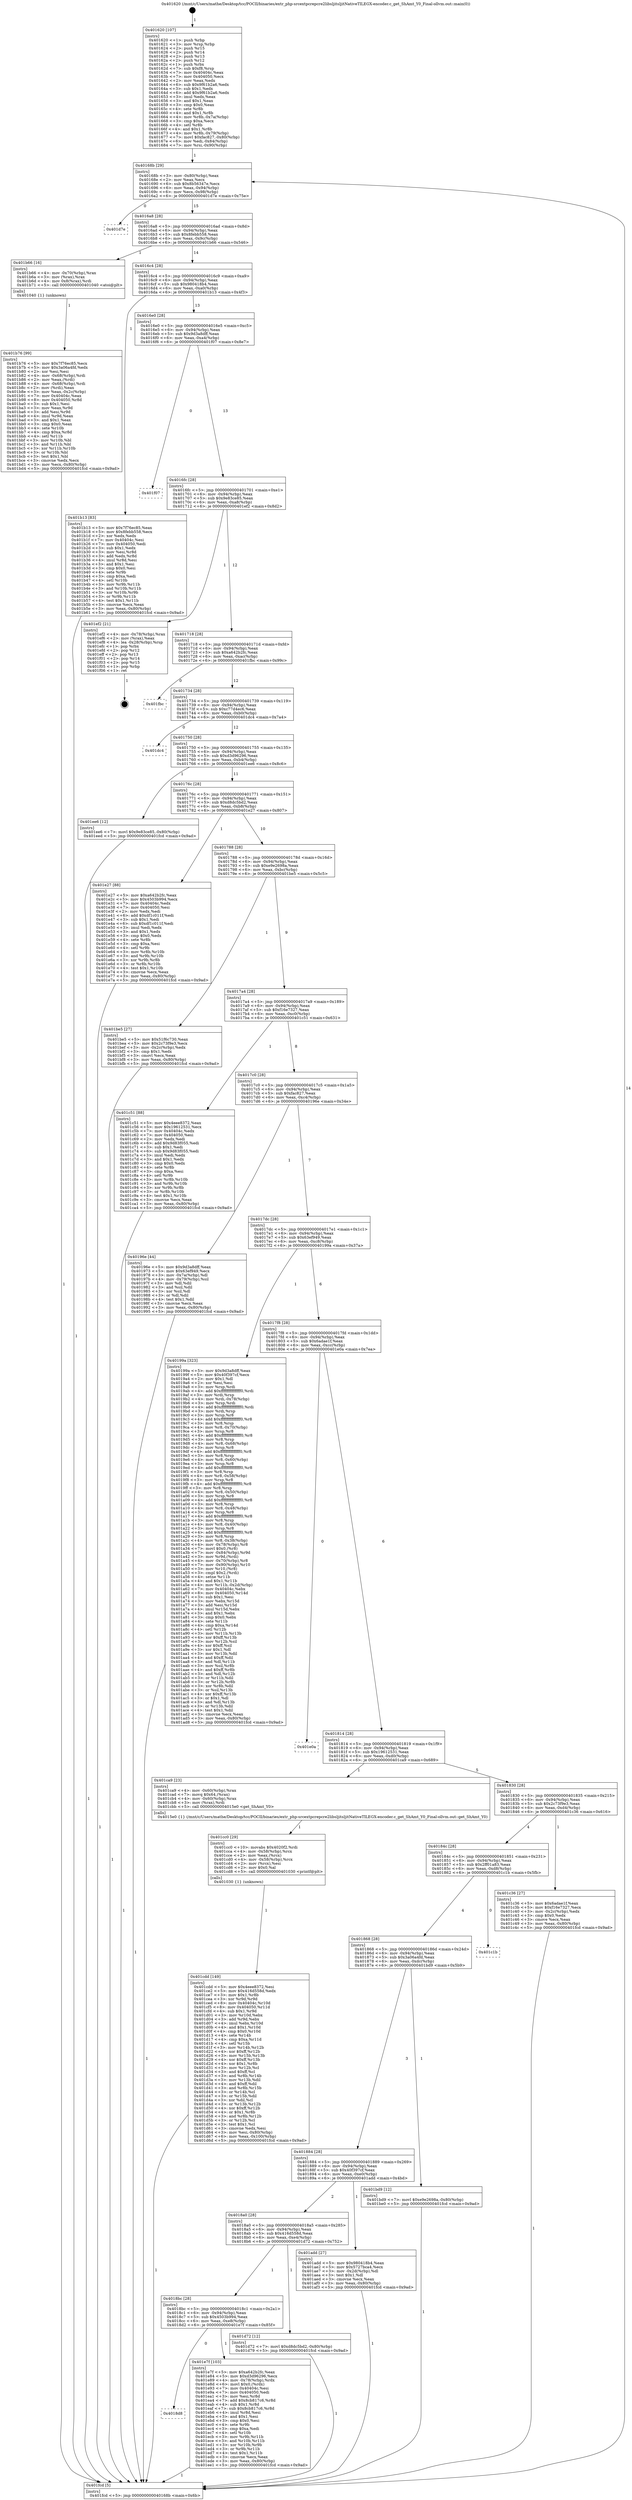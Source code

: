 digraph "0x401620" {
  label = "0x401620 (/mnt/c/Users/mathe/Desktop/tcc/POCII/binaries/extr_php-srcextpcrepcre2libsljitsljitNativeTILEGX-encoder.c_get_ShAmt_Y0_Final-ollvm.out::main(0))"
  labelloc = "t"
  node[shape=record]

  Entry [label="",width=0.3,height=0.3,shape=circle,fillcolor=black,style=filled]
  "0x40168b" [label="{
     0x40168b [29]\l
     | [instrs]\l
     &nbsp;&nbsp;0x40168b \<+3\>: mov -0x80(%rbp),%eax\l
     &nbsp;&nbsp;0x40168e \<+2\>: mov %eax,%ecx\l
     &nbsp;&nbsp;0x401690 \<+6\>: sub $0x8b56347e,%ecx\l
     &nbsp;&nbsp;0x401696 \<+6\>: mov %eax,-0x94(%rbp)\l
     &nbsp;&nbsp;0x40169c \<+6\>: mov %ecx,-0x98(%rbp)\l
     &nbsp;&nbsp;0x4016a2 \<+6\>: je 0000000000401d7e \<main+0x75e\>\l
  }"]
  "0x401d7e" [label="{
     0x401d7e\l
  }", style=dashed]
  "0x4016a8" [label="{
     0x4016a8 [28]\l
     | [instrs]\l
     &nbsp;&nbsp;0x4016a8 \<+5\>: jmp 00000000004016ad \<main+0x8d\>\l
     &nbsp;&nbsp;0x4016ad \<+6\>: mov -0x94(%rbp),%eax\l
     &nbsp;&nbsp;0x4016b3 \<+5\>: sub $0x8febb558,%eax\l
     &nbsp;&nbsp;0x4016b8 \<+6\>: mov %eax,-0x9c(%rbp)\l
     &nbsp;&nbsp;0x4016be \<+6\>: je 0000000000401b66 \<main+0x546\>\l
  }"]
  Exit [label="",width=0.3,height=0.3,shape=circle,fillcolor=black,style=filled,peripheries=2]
  "0x401b66" [label="{
     0x401b66 [16]\l
     | [instrs]\l
     &nbsp;&nbsp;0x401b66 \<+4\>: mov -0x70(%rbp),%rax\l
     &nbsp;&nbsp;0x401b6a \<+3\>: mov (%rax),%rax\l
     &nbsp;&nbsp;0x401b6d \<+4\>: mov 0x8(%rax),%rdi\l
     &nbsp;&nbsp;0x401b71 \<+5\>: call 0000000000401040 \<atoi@plt\>\l
     | [calls]\l
     &nbsp;&nbsp;0x401040 \{1\} (unknown)\l
  }"]
  "0x4016c4" [label="{
     0x4016c4 [28]\l
     | [instrs]\l
     &nbsp;&nbsp;0x4016c4 \<+5\>: jmp 00000000004016c9 \<main+0xa9\>\l
     &nbsp;&nbsp;0x4016c9 \<+6\>: mov -0x94(%rbp),%eax\l
     &nbsp;&nbsp;0x4016cf \<+5\>: sub $0x980418b4,%eax\l
     &nbsp;&nbsp;0x4016d4 \<+6\>: mov %eax,-0xa0(%rbp)\l
     &nbsp;&nbsp;0x4016da \<+6\>: je 0000000000401b13 \<main+0x4f3\>\l
  }"]
  "0x4018d8" [label="{
     0x4018d8\l
  }", style=dashed]
  "0x401b13" [label="{
     0x401b13 [83]\l
     | [instrs]\l
     &nbsp;&nbsp;0x401b13 \<+5\>: mov $0x7f76ec85,%eax\l
     &nbsp;&nbsp;0x401b18 \<+5\>: mov $0x8febb558,%ecx\l
     &nbsp;&nbsp;0x401b1d \<+2\>: xor %edx,%edx\l
     &nbsp;&nbsp;0x401b1f \<+7\>: mov 0x40404c,%esi\l
     &nbsp;&nbsp;0x401b26 \<+7\>: mov 0x404050,%edi\l
     &nbsp;&nbsp;0x401b2d \<+3\>: sub $0x1,%edx\l
     &nbsp;&nbsp;0x401b30 \<+3\>: mov %esi,%r8d\l
     &nbsp;&nbsp;0x401b33 \<+3\>: add %edx,%r8d\l
     &nbsp;&nbsp;0x401b36 \<+4\>: imul %r8d,%esi\l
     &nbsp;&nbsp;0x401b3a \<+3\>: and $0x1,%esi\l
     &nbsp;&nbsp;0x401b3d \<+3\>: cmp $0x0,%esi\l
     &nbsp;&nbsp;0x401b40 \<+4\>: sete %r9b\l
     &nbsp;&nbsp;0x401b44 \<+3\>: cmp $0xa,%edi\l
     &nbsp;&nbsp;0x401b47 \<+4\>: setl %r10b\l
     &nbsp;&nbsp;0x401b4b \<+3\>: mov %r9b,%r11b\l
     &nbsp;&nbsp;0x401b4e \<+3\>: and %r10b,%r11b\l
     &nbsp;&nbsp;0x401b51 \<+3\>: xor %r10b,%r9b\l
     &nbsp;&nbsp;0x401b54 \<+3\>: or %r9b,%r11b\l
     &nbsp;&nbsp;0x401b57 \<+4\>: test $0x1,%r11b\l
     &nbsp;&nbsp;0x401b5b \<+3\>: cmovne %ecx,%eax\l
     &nbsp;&nbsp;0x401b5e \<+3\>: mov %eax,-0x80(%rbp)\l
     &nbsp;&nbsp;0x401b61 \<+5\>: jmp 0000000000401fcd \<main+0x9ad\>\l
  }"]
  "0x4016e0" [label="{
     0x4016e0 [28]\l
     | [instrs]\l
     &nbsp;&nbsp;0x4016e0 \<+5\>: jmp 00000000004016e5 \<main+0xc5\>\l
     &nbsp;&nbsp;0x4016e5 \<+6\>: mov -0x94(%rbp),%eax\l
     &nbsp;&nbsp;0x4016eb \<+5\>: sub $0x9d3a8dff,%eax\l
     &nbsp;&nbsp;0x4016f0 \<+6\>: mov %eax,-0xa4(%rbp)\l
     &nbsp;&nbsp;0x4016f6 \<+6\>: je 0000000000401f07 \<main+0x8e7\>\l
  }"]
  "0x401e7f" [label="{
     0x401e7f [103]\l
     | [instrs]\l
     &nbsp;&nbsp;0x401e7f \<+5\>: mov $0xa642b2fc,%eax\l
     &nbsp;&nbsp;0x401e84 \<+5\>: mov $0xd3d96296,%ecx\l
     &nbsp;&nbsp;0x401e89 \<+4\>: mov -0x78(%rbp),%rdx\l
     &nbsp;&nbsp;0x401e8d \<+6\>: movl $0x0,(%rdx)\l
     &nbsp;&nbsp;0x401e93 \<+7\>: mov 0x40404c,%esi\l
     &nbsp;&nbsp;0x401e9a \<+7\>: mov 0x404050,%edi\l
     &nbsp;&nbsp;0x401ea1 \<+3\>: mov %esi,%r8d\l
     &nbsp;&nbsp;0x401ea4 \<+7\>: add $0x8cb817c6,%r8d\l
     &nbsp;&nbsp;0x401eab \<+4\>: sub $0x1,%r8d\l
     &nbsp;&nbsp;0x401eaf \<+7\>: sub $0x8cb817c6,%r8d\l
     &nbsp;&nbsp;0x401eb6 \<+4\>: imul %r8d,%esi\l
     &nbsp;&nbsp;0x401eba \<+3\>: and $0x1,%esi\l
     &nbsp;&nbsp;0x401ebd \<+3\>: cmp $0x0,%esi\l
     &nbsp;&nbsp;0x401ec0 \<+4\>: sete %r9b\l
     &nbsp;&nbsp;0x401ec4 \<+3\>: cmp $0xa,%edi\l
     &nbsp;&nbsp;0x401ec7 \<+4\>: setl %r10b\l
     &nbsp;&nbsp;0x401ecb \<+3\>: mov %r9b,%r11b\l
     &nbsp;&nbsp;0x401ece \<+3\>: and %r10b,%r11b\l
     &nbsp;&nbsp;0x401ed1 \<+3\>: xor %r10b,%r9b\l
     &nbsp;&nbsp;0x401ed4 \<+3\>: or %r9b,%r11b\l
     &nbsp;&nbsp;0x401ed7 \<+4\>: test $0x1,%r11b\l
     &nbsp;&nbsp;0x401edb \<+3\>: cmovne %ecx,%eax\l
     &nbsp;&nbsp;0x401ede \<+3\>: mov %eax,-0x80(%rbp)\l
     &nbsp;&nbsp;0x401ee1 \<+5\>: jmp 0000000000401fcd \<main+0x9ad\>\l
  }"]
  "0x401f07" [label="{
     0x401f07\l
  }", style=dashed]
  "0x4016fc" [label="{
     0x4016fc [28]\l
     | [instrs]\l
     &nbsp;&nbsp;0x4016fc \<+5\>: jmp 0000000000401701 \<main+0xe1\>\l
     &nbsp;&nbsp;0x401701 \<+6\>: mov -0x94(%rbp),%eax\l
     &nbsp;&nbsp;0x401707 \<+5\>: sub $0x9e83ce85,%eax\l
     &nbsp;&nbsp;0x40170c \<+6\>: mov %eax,-0xa8(%rbp)\l
     &nbsp;&nbsp;0x401712 \<+6\>: je 0000000000401ef2 \<main+0x8d2\>\l
  }"]
  "0x4018bc" [label="{
     0x4018bc [28]\l
     | [instrs]\l
     &nbsp;&nbsp;0x4018bc \<+5\>: jmp 00000000004018c1 \<main+0x2a1\>\l
     &nbsp;&nbsp;0x4018c1 \<+6\>: mov -0x94(%rbp),%eax\l
     &nbsp;&nbsp;0x4018c7 \<+5\>: sub $0x4503b994,%eax\l
     &nbsp;&nbsp;0x4018cc \<+6\>: mov %eax,-0xe8(%rbp)\l
     &nbsp;&nbsp;0x4018d2 \<+6\>: je 0000000000401e7f \<main+0x85f\>\l
  }"]
  "0x401ef2" [label="{
     0x401ef2 [21]\l
     | [instrs]\l
     &nbsp;&nbsp;0x401ef2 \<+4\>: mov -0x78(%rbp),%rax\l
     &nbsp;&nbsp;0x401ef6 \<+2\>: mov (%rax),%eax\l
     &nbsp;&nbsp;0x401ef8 \<+4\>: lea -0x28(%rbp),%rsp\l
     &nbsp;&nbsp;0x401efc \<+1\>: pop %rbx\l
     &nbsp;&nbsp;0x401efd \<+2\>: pop %r12\l
     &nbsp;&nbsp;0x401eff \<+2\>: pop %r13\l
     &nbsp;&nbsp;0x401f01 \<+2\>: pop %r14\l
     &nbsp;&nbsp;0x401f03 \<+2\>: pop %r15\l
     &nbsp;&nbsp;0x401f05 \<+1\>: pop %rbp\l
     &nbsp;&nbsp;0x401f06 \<+1\>: ret\l
  }"]
  "0x401718" [label="{
     0x401718 [28]\l
     | [instrs]\l
     &nbsp;&nbsp;0x401718 \<+5\>: jmp 000000000040171d \<main+0xfd\>\l
     &nbsp;&nbsp;0x40171d \<+6\>: mov -0x94(%rbp),%eax\l
     &nbsp;&nbsp;0x401723 \<+5\>: sub $0xa642b2fc,%eax\l
     &nbsp;&nbsp;0x401728 \<+6\>: mov %eax,-0xac(%rbp)\l
     &nbsp;&nbsp;0x40172e \<+6\>: je 0000000000401fbc \<main+0x99c\>\l
  }"]
  "0x401d72" [label="{
     0x401d72 [12]\l
     | [instrs]\l
     &nbsp;&nbsp;0x401d72 \<+7\>: movl $0xd8dc5bd2,-0x80(%rbp)\l
     &nbsp;&nbsp;0x401d79 \<+5\>: jmp 0000000000401fcd \<main+0x9ad\>\l
  }"]
  "0x401fbc" [label="{
     0x401fbc\l
  }", style=dashed]
  "0x401734" [label="{
     0x401734 [28]\l
     | [instrs]\l
     &nbsp;&nbsp;0x401734 \<+5\>: jmp 0000000000401739 \<main+0x119\>\l
     &nbsp;&nbsp;0x401739 \<+6\>: mov -0x94(%rbp),%eax\l
     &nbsp;&nbsp;0x40173f \<+5\>: sub $0xc77d4ec6,%eax\l
     &nbsp;&nbsp;0x401744 \<+6\>: mov %eax,-0xb0(%rbp)\l
     &nbsp;&nbsp;0x40174a \<+6\>: je 0000000000401dc4 \<main+0x7a4\>\l
  }"]
  "0x401cdd" [label="{
     0x401cdd [149]\l
     | [instrs]\l
     &nbsp;&nbsp;0x401cdd \<+5\>: mov $0x4eee8372,%esi\l
     &nbsp;&nbsp;0x401ce2 \<+5\>: mov $0x416d558d,%edx\l
     &nbsp;&nbsp;0x401ce7 \<+3\>: mov $0x1,%r8b\l
     &nbsp;&nbsp;0x401cea \<+3\>: xor %r9d,%r9d\l
     &nbsp;&nbsp;0x401ced \<+8\>: mov 0x40404c,%r10d\l
     &nbsp;&nbsp;0x401cf5 \<+8\>: mov 0x404050,%r11d\l
     &nbsp;&nbsp;0x401cfd \<+4\>: sub $0x1,%r9d\l
     &nbsp;&nbsp;0x401d01 \<+3\>: mov %r10d,%ebx\l
     &nbsp;&nbsp;0x401d04 \<+3\>: add %r9d,%ebx\l
     &nbsp;&nbsp;0x401d07 \<+4\>: imul %ebx,%r10d\l
     &nbsp;&nbsp;0x401d0b \<+4\>: and $0x1,%r10d\l
     &nbsp;&nbsp;0x401d0f \<+4\>: cmp $0x0,%r10d\l
     &nbsp;&nbsp;0x401d13 \<+4\>: sete %r14b\l
     &nbsp;&nbsp;0x401d17 \<+4\>: cmp $0xa,%r11d\l
     &nbsp;&nbsp;0x401d1b \<+4\>: setl %r15b\l
     &nbsp;&nbsp;0x401d1f \<+3\>: mov %r14b,%r12b\l
     &nbsp;&nbsp;0x401d22 \<+4\>: xor $0xff,%r12b\l
     &nbsp;&nbsp;0x401d26 \<+3\>: mov %r15b,%r13b\l
     &nbsp;&nbsp;0x401d29 \<+4\>: xor $0xff,%r13b\l
     &nbsp;&nbsp;0x401d2d \<+4\>: xor $0x1,%r8b\l
     &nbsp;&nbsp;0x401d31 \<+3\>: mov %r12b,%cl\l
     &nbsp;&nbsp;0x401d34 \<+3\>: and $0xff,%cl\l
     &nbsp;&nbsp;0x401d37 \<+3\>: and %r8b,%r14b\l
     &nbsp;&nbsp;0x401d3a \<+3\>: mov %r13b,%dil\l
     &nbsp;&nbsp;0x401d3d \<+4\>: and $0xff,%dil\l
     &nbsp;&nbsp;0x401d41 \<+3\>: and %r8b,%r15b\l
     &nbsp;&nbsp;0x401d44 \<+3\>: or %r14b,%cl\l
     &nbsp;&nbsp;0x401d47 \<+3\>: or %r15b,%dil\l
     &nbsp;&nbsp;0x401d4a \<+3\>: xor %dil,%cl\l
     &nbsp;&nbsp;0x401d4d \<+3\>: or %r13b,%r12b\l
     &nbsp;&nbsp;0x401d50 \<+4\>: xor $0xff,%r12b\l
     &nbsp;&nbsp;0x401d54 \<+4\>: or $0x1,%r8b\l
     &nbsp;&nbsp;0x401d58 \<+3\>: and %r8b,%r12b\l
     &nbsp;&nbsp;0x401d5b \<+3\>: or %r12b,%cl\l
     &nbsp;&nbsp;0x401d5e \<+3\>: test $0x1,%cl\l
     &nbsp;&nbsp;0x401d61 \<+3\>: cmovne %edx,%esi\l
     &nbsp;&nbsp;0x401d64 \<+3\>: mov %esi,-0x80(%rbp)\l
     &nbsp;&nbsp;0x401d67 \<+6\>: mov %eax,-0x100(%rbp)\l
     &nbsp;&nbsp;0x401d6d \<+5\>: jmp 0000000000401fcd \<main+0x9ad\>\l
  }"]
  "0x401dc4" [label="{
     0x401dc4\l
  }", style=dashed]
  "0x401750" [label="{
     0x401750 [28]\l
     | [instrs]\l
     &nbsp;&nbsp;0x401750 \<+5\>: jmp 0000000000401755 \<main+0x135\>\l
     &nbsp;&nbsp;0x401755 \<+6\>: mov -0x94(%rbp),%eax\l
     &nbsp;&nbsp;0x40175b \<+5\>: sub $0xd3d96296,%eax\l
     &nbsp;&nbsp;0x401760 \<+6\>: mov %eax,-0xb4(%rbp)\l
     &nbsp;&nbsp;0x401766 \<+6\>: je 0000000000401ee6 \<main+0x8c6\>\l
  }"]
  "0x401cc0" [label="{
     0x401cc0 [29]\l
     | [instrs]\l
     &nbsp;&nbsp;0x401cc0 \<+10\>: movabs $0x4020f2,%rdi\l
     &nbsp;&nbsp;0x401cca \<+4\>: mov -0x58(%rbp),%rcx\l
     &nbsp;&nbsp;0x401cce \<+2\>: mov %eax,(%rcx)\l
     &nbsp;&nbsp;0x401cd0 \<+4\>: mov -0x58(%rbp),%rcx\l
     &nbsp;&nbsp;0x401cd4 \<+2\>: mov (%rcx),%esi\l
     &nbsp;&nbsp;0x401cd6 \<+2\>: mov $0x0,%al\l
     &nbsp;&nbsp;0x401cd8 \<+5\>: call 0000000000401030 \<printf@plt\>\l
     | [calls]\l
     &nbsp;&nbsp;0x401030 \{1\} (unknown)\l
  }"]
  "0x401ee6" [label="{
     0x401ee6 [12]\l
     | [instrs]\l
     &nbsp;&nbsp;0x401ee6 \<+7\>: movl $0x9e83ce85,-0x80(%rbp)\l
     &nbsp;&nbsp;0x401eed \<+5\>: jmp 0000000000401fcd \<main+0x9ad\>\l
  }"]
  "0x40176c" [label="{
     0x40176c [28]\l
     | [instrs]\l
     &nbsp;&nbsp;0x40176c \<+5\>: jmp 0000000000401771 \<main+0x151\>\l
     &nbsp;&nbsp;0x401771 \<+6\>: mov -0x94(%rbp),%eax\l
     &nbsp;&nbsp;0x401777 \<+5\>: sub $0xd8dc5bd2,%eax\l
     &nbsp;&nbsp;0x40177c \<+6\>: mov %eax,-0xb8(%rbp)\l
     &nbsp;&nbsp;0x401782 \<+6\>: je 0000000000401e27 \<main+0x807\>\l
  }"]
  "0x401b76" [label="{
     0x401b76 [99]\l
     | [instrs]\l
     &nbsp;&nbsp;0x401b76 \<+5\>: mov $0x7f76ec85,%ecx\l
     &nbsp;&nbsp;0x401b7b \<+5\>: mov $0x3a06a4fd,%edx\l
     &nbsp;&nbsp;0x401b80 \<+2\>: xor %esi,%esi\l
     &nbsp;&nbsp;0x401b82 \<+4\>: mov -0x68(%rbp),%rdi\l
     &nbsp;&nbsp;0x401b86 \<+2\>: mov %eax,(%rdi)\l
     &nbsp;&nbsp;0x401b88 \<+4\>: mov -0x68(%rbp),%rdi\l
     &nbsp;&nbsp;0x401b8c \<+2\>: mov (%rdi),%eax\l
     &nbsp;&nbsp;0x401b8e \<+3\>: mov %eax,-0x2c(%rbp)\l
     &nbsp;&nbsp;0x401b91 \<+7\>: mov 0x40404c,%eax\l
     &nbsp;&nbsp;0x401b98 \<+8\>: mov 0x404050,%r8d\l
     &nbsp;&nbsp;0x401ba0 \<+3\>: sub $0x1,%esi\l
     &nbsp;&nbsp;0x401ba3 \<+3\>: mov %eax,%r9d\l
     &nbsp;&nbsp;0x401ba6 \<+3\>: add %esi,%r9d\l
     &nbsp;&nbsp;0x401ba9 \<+4\>: imul %r9d,%eax\l
     &nbsp;&nbsp;0x401bad \<+3\>: and $0x1,%eax\l
     &nbsp;&nbsp;0x401bb0 \<+3\>: cmp $0x0,%eax\l
     &nbsp;&nbsp;0x401bb3 \<+4\>: sete %r10b\l
     &nbsp;&nbsp;0x401bb7 \<+4\>: cmp $0xa,%r8d\l
     &nbsp;&nbsp;0x401bbb \<+4\>: setl %r11b\l
     &nbsp;&nbsp;0x401bbf \<+3\>: mov %r10b,%bl\l
     &nbsp;&nbsp;0x401bc2 \<+3\>: and %r11b,%bl\l
     &nbsp;&nbsp;0x401bc5 \<+3\>: xor %r11b,%r10b\l
     &nbsp;&nbsp;0x401bc8 \<+3\>: or %r10b,%bl\l
     &nbsp;&nbsp;0x401bcb \<+3\>: test $0x1,%bl\l
     &nbsp;&nbsp;0x401bce \<+3\>: cmovne %edx,%ecx\l
     &nbsp;&nbsp;0x401bd1 \<+3\>: mov %ecx,-0x80(%rbp)\l
     &nbsp;&nbsp;0x401bd4 \<+5\>: jmp 0000000000401fcd \<main+0x9ad\>\l
  }"]
  "0x401e27" [label="{
     0x401e27 [88]\l
     | [instrs]\l
     &nbsp;&nbsp;0x401e27 \<+5\>: mov $0xa642b2fc,%eax\l
     &nbsp;&nbsp;0x401e2c \<+5\>: mov $0x4503b994,%ecx\l
     &nbsp;&nbsp;0x401e31 \<+7\>: mov 0x40404c,%edx\l
     &nbsp;&nbsp;0x401e38 \<+7\>: mov 0x404050,%esi\l
     &nbsp;&nbsp;0x401e3f \<+2\>: mov %edx,%edi\l
     &nbsp;&nbsp;0x401e41 \<+6\>: add $0xdf1c011f,%edi\l
     &nbsp;&nbsp;0x401e47 \<+3\>: sub $0x1,%edi\l
     &nbsp;&nbsp;0x401e4a \<+6\>: sub $0xdf1c011f,%edi\l
     &nbsp;&nbsp;0x401e50 \<+3\>: imul %edi,%edx\l
     &nbsp;&nbsp;0x401e53 \<+3\>: and $0x1,%edx\l
     &nbsp;&nbsp;0x401e56 \<+3\>: cmp $0x0,%edx\l
     &nbsp;&nbsp;0x401e59 \<+4\>: sete %r8b\l
     &nbsp;&nbsp;0x401e5d \<+3\>: cmp $0xa,%esi\l
     &nbsp;&nbsp;0x401e60 \<+4\>: setl %r9b\l
     &nbsp;&nbsp;0x401e64 \<+3\>: mov %r8b,%r10b\l
     &nbsp;&nbsp;0x401e67 \<+3\>: and %r9b,%r10b\l
     &nbsp;&nbsp;0x401e6a \<+3\>: xor %r9b,%r8b\l
     &nbsp;&nbsp;0x401e6d \<+3\>: or %r8b,%r10b\l
     &nbsp;&nbsp;0x401e70 \<+4\>: test $0x1,%r10b\l
     &nbsp;&nbsp;0x401e74 \<+3\>: cmovne %ecx,%eax\l
     &nbsp;&nbsp;0x401e77 \<+3\>: mov %eax,-0x80(%rbp)\l
     &nbsp;&nbsp;0x401e7a \<+5\>: jmp 0000000000401fcd \<main+0x9ad\>\l
  }"]
  "0x401788" [label="{
     0x401788 [28]\l
     | [instrs]\l
     &nbsp;&nbsp;0x401788 \<+5\>: jmp 000000000040178d \<main+0x16d\>\l
     &nbsp;&nbsp;0x40178d \<+6\>: mov -0x94(%rbp),%eax\l
     &nbsp;&nbsp;0x401793 \<+5\>: sub $0xe9e2698a,%eax\l
     &nbsp;&nbsp;0x401798 \<+6\>: mov %eax,-0xbc(%rbp)\l
     &nbsp;&nbsp;0x40179e \<+6\>: je 0000000000401be5 \<main+0x5c5\>\l
  }"]
  "0x4018a0" [label="{
     0x4018a0 [28]\l
     | [instrs]\l
     &nbsp;&nbsp;0x4018a0 \<+5\>: jmp 00000000004018a5 \<main+0x285\>\l
     &nbsp;&nbsp;0x4018a5 \<+6\>: mov -0x94(%rbp),%eax\l
     &nbsp;&nbsp;0x4018ab \<+5\>: sub $0x416d558d,%eax\l
     &nbsp;&nbsp;0x4018b0 \<+6\>: mov %eax,-0xe4(%rbp)\l
     &nbsp;&nbsp;0x4018b6 \<+6\>: je 0000000000401d72 \<main+0x752\>\l
  }"]
  "0x401be5" [label="{
     0x401be5 [27]\l
     | [instrs]\l
     &nbsp;&nbsp;0x401be5 \<+5\>: mov $0x51f6c730,%eax\l
     &nbsp;&nbsp;0x401bea \<+5\>: mov $0x2c73f9e3,%ecx\l
     &nbsp;&nbsp;0x401bef \<+3\>: mov -0x2c(%rbp),%edx\l
     &nbsp;&nbsp;0x401bf2 \<+3\>: cmp $0x1,%edx\l
     &nbsp;&nbsp;0x401bf5 \<+3\>: cmovl %ecx,%eax\l
     &nbsp;&nbsp;0x401bf8 \<+3\>: mov %eax,-0x80(%rbp)\l
     &nbsp;&nbsp;0x401bfb \<+5\>: jmp 0000000000401fcd \<main+0x9ad\>\l
  }"]
  "0x4017a4" [label="{
     0x4017a4 [28]\l
     | [instrs]\l
     &nbsp;&nbsp;0x4017a4 \<+5\>: jmp 00000000004017a9 \<main+0x189\>\l
     &nbsp;&nbsp;0x4017a9 \<+6\>: mov -0x94(%rbp),%eax\l
     &nbsp;&nbsp;0x4017af \<+5\>: sub $0xf16e7327,%eax\l
     &nbsp;&nbsp;0x4017b4 \<+6\>: mov %eax,-0xc0(%rbp)\l
     &nbsp;&nbsp;0x4017ba \<+6\>: je 0000000000401c51 \<main+0x631\>\l
  }"]
  "0x401add" [label="{
     0x401add [27]\l
     | [instrs]\l
     &nbsp;&nbsp;0x401add \<+5\>: mov $0x980418b4,%eax\l
     &nbsp;&nbsp;0x401ae2 \<+5\>: mov $0x5727bca4,%ecx\l
     &nbsp;&nbsp;0x401ae7 \<+3\>: mov -0x2d(%rbp),%dl\l
     &nbsp;&nbsp;0x401aea \<+3\>: test $0x1,%dl\l
     &nbsp;&nbsp;0x401aed \<+3\>: cmovne %ecx,%eax\l
     &nbsp;&nbsp;0x401af0 \<+3\>: mov %eax,-0x80(%rbp)\l
     &nbsp;&nbsp;0x401af3 \<+5\>: jmp 0000000000401fcd \<main+0x9ad\>\l
  }"]
  "0x401c51" [label="{
     0x401c51 [88]\l
     | [instrs]\l
     &nbsp;&nbsp;0x401c51 \<+5\>: mov $0x4eee8372,%eax\l
     &nbsp;&nbsp;0x401c56 \<+5\>: mov $0x19612531,%ecx\l
     &nbsp;&nbsp;0x401c5b \<+7\>: mov 0x40404c,%edx\l
     &nbsp;&nbsp;0x401c62 \<+7\>: mov 0x404050,%esi\l
     &nbsp;&nbsp;0x401c69 \<+2\>: mov %edx,%edi\l
     &nbsp;&nbsp;0x401c6b \<+6\>: add $0x9d83f055,%edi\l
     &nbsp;&nbsp;0x401c71 \<+3\>: sub $0x1,%edi\l
     &nbsp;&nbsp;0x401c74 \<+6\>: sub $0x9d83f055,%edi\l
     &nbsp;&nbsp;0x401c7a \<+3\>: imul %edi,%edx\l
     &nbsp;&nbsp;0x401c7d \<+3\>: and $0x1,%edx\l
     &nbsp;&nbsp;0x401c80 \<+3\>: cmp $0x0,%edx\l
     &nbsp;&nbsp;0x401c83 \<+4\>: sete %r8b\l
     &nbsp;&nbsp;0x401c87 \<+3\>: cmp $0xa,%esi\l
     &nbsp;&nbsp;0x401c8a \<+4\>: setl %r9b\l
     &nbsp;&nbsp;0x401c8e \<+3\>: mov %r8b,%r10b\l
     &nbsp;&nbsp;0x401c91 \<+3\>: and %r9b,%r10b\l
     &nbsp;&nbsp;0x401c94 \<+3\>: xor %r9b,%r8b\l
     &nbsp;&nbsp;0x401c97 \<+3\>: or %r8b,%r10b\l
     &nbsp;&nbsp;0x401c9a \<+4\>: test $0x1,%r10b\l
     &nbsp;&nbsp;0x401c9e \<+3\>: cmovne %ecx,%eax\l
     &nbsp;&nbsp;0x401ca1 \<+3\>: mov %eax,-0x80(%rbp)\l
     &nbsp;&nbsp;0x401ca4 \<+5\>: jmp 0000000000401fcd \<main+0x9ad\>\l
  }"]
  "0x4017c0" [label="{
     0x4017c0 [28]\l
     | [instrs]\l
     &nbsp;&nbsp;0x4017c0 \<+5\>: jmp 00000000004017c5 \<main+0x1a5\>\l
     &nbsp;&nbsp;0x4017c5 \<+6\>: mov -0x94(%rbp),%eax\l
     &nbsp;&nbsp;0x4017cb \<+5\>: sub $0xfac827,%eax\l
     &nbsp;&nbsp;0x4017d0 \<+6\>: mov %eax,-0xc4(%rbp)\l
     &nbsp;&nbsp;0x4017d6 \<+6\>: je 000000000040196e \<main+0x34e\>\l
  }"]
  "0x401884" [label="{
     0x401884 [28]\l
     | [instrs]\l
     &nbsp;&nbsp;0x401884 \<+5\>: jmp 0000000000401889 \<main+0x269\>\l
     &nbsp;&nbsp;0x401889 \<+6\>: mov -0x94(%rbp),%eax\l
     &nbsp;&nbsp;0x40188f \<+5\>: sub $0x40f397cf,%eax\l
     &nbsp;&nbsp;0x401894 \<+6\>: mov %eax,-0xe0(%rbp)\l
     &nbsp;&nbsp;0x40189a \<+6\>: je 0000000000401add \<main+0x4bd\>\l
  }"]
  "0x40196e" [label="{
     0x40196e [44]\l
     | [instrs]\l
     &nbsp;&nbsp;0x40196e \<+5\>: mov $0x9d3a8dff,%eax\l
     &nbsp;&nbsp;0x401973 \<+5\>: mov $0x63ef949,%ecx\l
     &nbsp;&nbsp;0x401978 \<+3\>: mov -0x7a(%rbp),%dl\l
     &nbsp;&nbsp;0x40197b \<+4\>: mov -0x79(%rbp),%sil\l
     &nbsp;&nbsp;0x40197f \<+3\>: mov %dl,%dil\l
     &nbsp;&nbsp;0x401982 \<+3\>: and %sil,%dil\l
     &nbsp;&nbsp;0x401985 \<+3\>: xor %sil,%dl\l
     &nbsp;&nbsp;0x401988 \<+3\>: or %dl,%dil\l
     &nbsp;&nbsp;0x40198b \<+4\>: test $0x1,%dil\l
     &nbsp;&nbsp;0x40198f \<+3\>: cmovne %ecx,%eax\l
     &nbsp;&nbsp;0x401992 \<+3\>: mov %eax,-0x80(%rbp)\l
     &nbsp;&nbsp;0x401995 \<+5\>: jmp 0000000000401fcd \<main+0x9ad\>\l
  }"]
  "0x4017dc" [label="{
     0x4017dc [28]\l
     | [instrs]\l
     &nbsp;&nbsp;0x4017dc \<+5\>: jmp 00000000004017e1 \<main+0x1c1\>\l
     &nbsp;&nbsp;0x4017e1 \<+6\>: mov -0x94(%rbp),%eax\l
     &nbsp;&nbsp;0x4017e7 \<+5\>: sub $0x63ef949,%eax\l
     &nbsp;&nbsp;0x4017ec \<+6\>: mov %eax,-0xc8(%rbp)\l
     &nbsp;&nbsp;0x4017f2 \<+6\>: je 000000000040199a \<main+0x37a\>\l
  }"]
  "0x401fcd" [label="{
     0x401fcd [5]\l
     | [instrs]\l
     &nbsp;&nbsp;0x401fcd \<+5\>: jmp 000000000040168b \<main+0x6b\>\l
  }"]
  "0x401620" [label="{
     0x401620 [107]\l
     | [instrs]\l
     &nbsp;&nbsp;0x401620 \<+1\>: push %rbp\l
     &nbsp;&nbsp;0x401621 \<+3\>: mov %rsp,%rbp\l
     &nbsp;&nbsp;0x401624 \<+2\>: push %r15\l
     &nbsp;&nbsp;0x401626 \<+2\>: push %r14\l
     &nbsp;&nbsp;0x401628 \<+2\>: push %r13\l
     &nbsp;&nbsp;0x40162a \<+2\>: push %r12\l
     &nbsp;&nbsp;0x40162c \<+1\>: push %rbx\l
     &nbsp;&nbsp;0x40162d \<+7\>: sub $0xf8,%rsp\l
     &nbsp;&nbsp;0x401634 \<+7\>: mov 0x40404c,%eax\l
     &nbsp;&nbsp;0x40163b \<+7\>: mov 0x404050,%ecx\l
     &nbsp;&nbsp;0x401642 \<+2\>: mov %eax,%edx\l
     &nbsp;&nbsp;0x401644 \<+6\>: sub $0x9f61b2a6,%edx\l
     &nbsp;&nbsp;0x40164a \<+3\>: sub $0x1,%edx\l
     &nbsp;&nbsp;0x40164d \<+6\>: add $0x9f61b2a6,%edx\l
     &nbsp;&nbsp;0x401653 \<+3\>: imul %edx,%eax\l
     &nbsp;&nbsp;0x401656 \<+3\>: and $0x1,%eax\l
     &nbsp;&nbsp;0x401659 \<+3\>: cmp $0x0,%eax\l
     &nbsp;&nbsp;0x40165c \<+4\>: sete %r8b\l
     &nbsp;&nbsp;0x401660 \<+4\>: and $0x1,%r8b\l
     &nbsp;&nbsp;0x401664 \<+4\>: mov %r8b,-0x7a(%rbp)\l
     &nbsp;&nbsp;0x401668 \<+3\>: cmp $0xa,%ecx\l
     &nbsp;&nbsp;0x40166b \<+4\>: setl %r8b\l
     &nbsp;&nbsp;0x40166f \<+4\>: and $0x1,%r8b\l
     &nbsp;&nbsp;0x401673 \<+4\>: mov %r8b,-0x79(%rbp)\l
     &nbsp;&nbsp;0x401677 \<+7\>: movl $0xfac827,-0x80(%rbp)\l
     &nbsp;&nbsp;0x40167e \<+6\>: mov %edi,-0x84(%rbp)\l
     &nbsp;&nbsp;0x401684 \<+7\>: mov %rsi,-0x90(%rbp)\l
  }"]
  "0x401bd9" [label="{
     0x401bd9 [12]\l
     | [instrs]\l
     &nbsp;&nbsp;0x401bd9 \<+7\>: movl $0xe9e2698a,-0x80(%rbp)\l
     &nbsp;&nbsp;0x401be0 \<+5\>: jmp 0000000000401fcd \<main+0x9ad\>\l
  }"]
  "0x40199a" [label="{
     0x40199a [323]\l
     | [instrs]\l
     &nbsp;&nbsp;0x40199a \<+5\>: mov $0x9d3a8dff,%eax\l
     &nbsp;&nbsp;0x40199f \<+5\>: mov $0x40f397cf,%ecx\l
     &nbsp;&nbsp;0x4019a4 \<+2\>: mov $0x1,%dl\l
     &nbsp;&nbsp;0x4019a6 \<+2\>: xor %esi,%esi\l
     &nbsp;&nbsp;0x4019a8 \<+3\>: mov %rsp,%rdi\l
     &nbsp;&nbsp;0x4019ab \<+4\>: add $0xfffffffffffffff0,%rdi\l
     &nbsp;&nbsp;0x4019af \<+3\>: mov %rdi,%rsp\l
     &nbsp;&nbsp;0x4019b2 \<+4\>: mov %rdi,-0x78(%rbp)\l
     &nbsp;&nbsp;0x4019b6 \<+3\>: mov %rsp,%rdi\l
     &nbsp;&nbsp;0x4019b9 \<+4\>: add $0xfffffffffffffff0,%rdi\l
     &nbsp;&nbsp;0x4019bd \<+3\>: mov %rdi,%rsp\l
     &nbsp;&nbsp;0x4019c0 \<+3\>: mov %rsp,%r8\l
     &nbsp;&nbsp;0x4019c3 \<+4\>: add $0xfffffffffffffff0,%r8\l
     &nbsp;&nbsp;0x4019c7 \<+3\>: mov %r8,%rsp\l
     &nbsp;&nbsp;0x4019ca \<+4\>: mov %r8,-0x70(%rbp)\l
     &nbsp;&nbsp;0x4019ce \<+3\>: mov %rsp,%r8\l
     &nbsp;&nbsp;0x4019d1 \<+4\>: add $0xfffffffffffffff0,%r8\l
     &nbsp;&nbsp;0x4019d5 \<+3\>: mov %r8,%rsp\l
     &nbsp;&nbsp;0x4019d8 \<+4\>: mov %r8,-0x68(%rbp)\l
     &nbsp;&nbsp;0x4019dc \<+3\>: mov %rsp,%r8\l
     &nbsp;&nbsp;0x4019df \<+4\>: add $0xfffffffffffffff0,%r8\l
     &nbsp;&nbsp;0x4019e3 \<+3\>: mov %r8,%rsp\l
     &nbsp;&nbsp;0x4019e6 \<+4\>: mov %r8,-0x60(%rbp)\l
     &nbsp;&nbsp;0x4019ea \<+3\>: mov %rsp,%r8\l
     &nbsp;&nbsp;0x4019ed \<+4\>: add $0xfffffffffffffff0,%r8\l
     &nbsp;&nbsp;0x4019f1 \<+3\>: mov %r8,%rsp\l
     &nbsp;&nbsp;0x4019f4 \<+4\>: mov %r8,-0x58(%rbp)\l
     &nbsp;&nbsp;0x4019f8 \<+3\>: mov %rsp,%r8\l
     &nbsp;&nbsp;0x4019fb \<+4\>: add $0xfffffffffffffff0,%r8\l
     &nbsp;&nbsp;0x4019ff \<+3\>: mov %r8,%rsp\l
     &nbsp;&nbsp;0x401a02 \<+4\>: mov %r8,-0x50(%rbp)\l
     &nbsp;&nbsp;0x401a06 \<+3\>: mov %rsp,%r8\l
     &nbsp;&nbsp;0x401a09 \<+4\>: add $0xfffffffffffffff0,%r8\l
     &nbsp;&nbsp;0x401a0d \<+3\>: mov %r8,%rsp\l
     &nbsp;&nbsp;0x401a10 \<+4\>: mov %r8,-0x48(%rbp)\l
     &nbsp;&nbsp;0x401a14 \<+3\>: mov %rsp,%r8\l
     &nbsp;&nbsp;0x401a17 \<+4\>: add $0xfffffffffffffff0,%r8\l
     &nbsp;&nbsp;0x401a1b \<+3\>: mov %r8,%rsp\l
     &nbsp;&nbsp;0x401a1e \<+4\>: mov %r8,-0x40(%rbp)\l
     &nbsp;&nbsp;0x401a22 \<+3\>: mov %rsp,%r8\l
     &nbsp;&nbsp;0x401a25 \<+4\>: add $0xfffffffffffffff0,%r8\l
     &nbsp;&nbsp;0x401a29 \<+3\>: mov %r8,%rsp\l
     &nbsp;&nbsp;0x401a2c \<+4\>: mov %r8,-0x38(%rbp)\l
     &nbsp;&nbsp;0x401a30 \<+4\>: mov -0x78(%rbp),%r8\l
     &nbsp;&nbsp;0x401a34 \<+7\>: movl $0x0,(%r8)\l
     &nbsp;&nbsp;0x401a3b \<+7\>: mov -0x84(%rbp),%r9d\l
     &nbsp;&nbsp;0x401a42 \<+3\>: mov %r9d,(%rdi)\l
     &nbsp;&nbsp;0x401a45 \<+4\>: mov -0x70(%rbp),%r8\l
     &nbsp;&nbsp;0x401a49 \<+7\>: mov -0x90(%rbp),%r10\l
     &nbsp;&nbsp;0x401a50 \<+3\>: mov %r10,(%r8)\l
     &nbsp;&nbsp;0x401a53 \<+3\>: cmpl $0x2,(%rdi)\l
     &nbsp;&nbsp;0x401a56 \<+4\>: setne %r11b\l
     &nbsp;&nbsp;0x401a5a \<+4\>: and $0x1,%r11b\l
     &nbsp;&nbsp;0x401a5e \<+4\>: mov %r11b,-0x2d(%rbp)\l
     &nbsp;&nbsp;0x401a62 \<+7\>: mov 0x40404c,%ebx\l
     &nbsp;&nbsp;0x401a69 \<+8\>: mov 0x404050,%r14d\l
     &nbsp;&nbsp;0x401a71 \<+3\>: sub $0x1,%esi\l
     &nbsp;&nbsp;0x401a74 \<+3\>: mov %ebx,%r15d\l
     &nbsp;&nbsp;0x401a77 \<+3\>: add %esi,%r15d\l
     &nbsp;&nbsp;0x401a7a \<+4\>: imul %r15d,%ebx\l
     &nbsp;&nbsp;0x401a7e \<+3\>: and $0x1,%ebx\l
     &nbsp;&nbsp;0x401a81 \<+3\>: cmp $0x0,%ebx\l
     &nbsp;&nbsp;0x401a84 \<+4\>: sete %r11b\l
     &nbsp;&nbsp;0x401a88 \<+4\>: cmp $0xa,%r14d\l
     &nbsp;&nbsp;0x401a8c \<+4\>: setl %r12b\l
     &nbsp;&nbsp;0x401a90 \<+3\>: mov %r11b,%r13b\l
     &nbsp;&nbsp;0x401a93 \<+4\>: xor $0xff,%r13b\l
     &nbsp;&nbsp;0x401a97 \<+3\>: mov %r12b,%sil\l
     &nbsp;&nbsp;0x401a9a \<+4\>: xor $0xff,%sil\l
     &nbsp;&nbsp;0x401a9e \<+3\>: xor $0x1,%dl\l
     &nbsp;&nbsp;0x401aa1 \<+3\>: mov %r13b,%dil\l
     &nbsp;&nbsp;0x401aa4 \<+4\>: and $0xff,%dil\l
     &nbsp;&nbsp;0x401aa8 \<+3\>: and %dl,%r11b\l
     &nbsp;&nbsp;0x401aab \<+3\>: mov %sil,%r8b\l
     &nbsp;&nbsp;0x401aae \<+4\>: and $0xff,%r8b\l
     &nbsp;&nbsp;0x401ab2 \<+3\>: and %dl,%r12b\l
     &nbsp;&nbsp;0x401ab5 \<+3\>: or %r11b,%dil\l
     &nbsp;&nbsp;0x401ab8 \<+3\>: or %r12b,%r8b\l
     &nbsp;&nbsp;0x401abb \<+3\>: xor %r8b,%dil\l
     &nbsp;&nbsp;0x401abe \<+3\>: or %sil,%r13b\l
     &nbsp;&nbsp;0x401ac1 \<+4\>: xor $0xff,%r13b\l
     &nbsp;&nbsp;0x401ac5 \<+3\>: or $0x1,%dl\l
     &nbsp;&nbsp;0x401ac8 \<+3\>: and %dl,%r13b\l
     &nbsp;&nbsp;0x401acb \<+3\>: or %r13b,%dil\l
     &nbsp;&nbsp;0x401ace \<+4\>: test $0x1,%dil\l
     &nbsp;&nbsp;0x401ad2 \<+3\>: cmovne %ecx,%eax\l
     &nbsp;&nbsp;0x401ad5 \<+3\>: mov %eax,-0x80(%rbp)\l
     &nbsp;&nbsp;0x401ad8 \<+5\>: jmp 0000000000401fcd \<main+0x9ad\>\l
  }"]
  "0x4017f8" [label="{
     0x4017f8 [28]\l
     | [instrs]\l
     &nbsp;&nbsp;0x4017f8 \<+5\>: jmp 00000000004017fd \<main+0x1dd\>\l
     &nbsp;&nbsp;0x4017fd \<+6\>: mov -0x94(%rbp),%eax\l
     &nbsp;&nbsp;0x401803 \<+5\>: sub $0x6adae1f,%eax\l
     &nbsp;&nbsp;0x401808 \<+6\>: mov %eax,-0xcc(%rbp)\l
     &nbsp;&nbsp;0x40180e \<+6\>: je 0000000000401e0a \<main+0x7ea\>\l
  }"]
  "0x401868" [label="{
     0x401868 [28]\l
     | [instrs]\l
     &nbsp;&nbsp;0x401868 \<+5\>: jmp 000000000040186d \<main+0x24d\>\l
     &nbsp;&nbsp;0x40186d \<+6\>: mov -0x94(%rbp),%eax\l
     &nbsp;&nbsp;0x401873 \<+5\>: sub $0x3a06a4fd,%eax\l
     &nbsp;&nbsp;0x401878 \<+6\>: mov %eax,-0xdc(%rbp)\l
     &nbsp;&nbsp;0x40187e \<+6\>: je 0000000000401bd9 \<main+0x5b9\>\l
  }"]
  "0x401c1b" [label="{
     0x401c1b\l
  }", style=dashed]
  "0x401e0a" [label="{
     0x401e0a\l
  }", style=dashed]
  "0x401814" [label="{
     0x401814 [28]\l
     | [instrs]\l
     &nbsp;&nbsp;0x401814 \<+5\>: jmp 0000000000401819 \<main+0x1f9\>\l
     &nbsp;&nbsp;0x401819 \<+6\>: mov -0x94(%rbp),%eax\l
     &nbsp;&nbsp;0x40181f \<+5\>: sub $0x19612531,%eax\l
     &nbsp;&nbsp;0x401824 \<+6\>: mov %eax,-0xd0(%rbp)\l
     &nbsp;&nbsp;0x40182a \<+6\>: je 0000000000401ca9 \<main+0x689\>\l
  }"]
  "0x40184c" [label="{
     0x40184c [28]\l
     | [instrs]\l
     &nbsp;&nbsp;0x40184c \<+5\>: jmp 0000000000401851 \<main+0x231\>\l
     &nbsp;&nbsp;0x401851 \<+6\>: mov -0x94(%rbp),%eax\l
     &nbsp;&nbsp;0x401857 \<+5\>: sub $0x2ff01a83,%eax\l
     &nbsp;&nbsp;0x40185c \<+6\>: mov %eax,-0xd8(%rbp)\l
     &nbsp;&nbsp;0x401862 \<+6\>: je 0000000000401c1b \<main+0x5fb\>\l
  }"]
  "0x401ca9" [label="{
     0x401ca9 [23]\l
     | [instrs]\l
     &nbsp;&nbsp;0x401ca9 \<+4\>: mov -0x60(%rbp),%rax\l
     &nbsp;&nbsp;0x401cad \<+7\>: movq $0x64,(%rax)\l
     &nbsp;&nbsp;0x401cb4 \<+4\>: mov -0x60(%rbp),%rax\l
     &nbsp;&nbsp;0x401cb8 \<+3\>: mov (%rax),%rdi\l
     &nbsp;&nbsp;0x401cbb \<+5\>: call 00000000004015e0 \<get_ShAmt_Y0\>\l
     | [calls]\l
     &nbsp;&nbsp;0x4015e0 \{1\} (/mnt/c/Users/mathe/Desktop/tcc/POCII/binaries/extr_php-srcextpcrepcre2libsljitsljitNativeTILEGX-encoder.c_get_ShAmt_Y0_Final-ollvm.out::get_ShAmt_Y0)\l
  }"]
  "0x401830" [label="{
     0x401830 [28]\l
     | [instrs]\l
     &nbsp;&nbsp;0x401830 \<+5\>: jmp 0000000000401835 \<main+0x215\>\l
     &nbsp;&nbsp;0x401835 \<+6\>: mov -0x94(%rbp),%eax\l
     &nbsp;&nbsp;0x40183b \<+5\>: sub $0x2c73f9e3,%eax\l
     &nbsp;&nbsp;0x401840 \<+6\>: mov %eax,-0xd4(%rbp)\l
     &nbsp;&nbsp;0x401846 \<+6\>: je 0000000000401c36 \<main+0x616\>\l
  }"]
  "0x401c36" [label="{
     0x401c36 [27]\l
     | [instrs]\l
     &nbsp;&nbsp;0x401c36 \<+5\>: mov $0x6adae1f,%eax\l
     &nbsp;&nbsp;0x401c3b \<+5\>: mov $0xf16e7327,%ecx\l
     &nbsp;&nbsp;0x401c40 \<+3\>: mov -0x2c(%rbp),%edx\l
     &nbsp;&nbsp;0x401c43 \<+3\>: cmp $0x0,%edx\l
     &nbsp;&nbsp;0x401c46 \<+3\>: cmove %ecx,%eax\l
     &nbsp;&nbsp;0x401c49 \<+3\>: mov %eax,-0x80(%rbp)\l
     &nbsp;&nbsp;0x401c4c \<+5\>: jmp 0000000000401fcd \<main+0x9ad\>\l
  }"]
  Entry -> "0x401620" [label=" 1"]
  "0x40168b" -> "0x401d7e" [label=" 0"]
  "0x40168b" -> "0x4016a8" [label=" 15"]
  "0x401ef2" -> Exit [label=" 1"]
  "0x4016a8" -> "0x401b66" [label=" 1"]
  "0x4016a8" -> "0x4016c4" [label=" 14"]
  "0x401ee6" -> "0x401fcd" [label=" 1"]
  "0x4016c4" -> "0x401b13" [label=" 1"]
  "0x4016c4" -> "0x4016e0" [label=" 13"]
  "0x401e7f" -> "0x401fcd" [label=" 1"]
  "0x4016e0" -> "0x401f07" [label=" 0"]
  "0x4016e0" -> "0x4016fc" [label=" 13"]
  "0x4018bc" -> "0x4018d8" [label=" 0"]
  "0x4016fc" -> "0x401ef2" [label=" 1"]
  "0x4016fc" -> "0x401718" [label=" 12"]
  "0x4018bc" -> "0x401e7f" [label=" 1"]
  "0x401718" -> "0x401fbc" [label=" 0"]
  "0x401718" -> "0x401734" [label=" 12"]
  "0x401e27" -> "0x401fcd" [label=" 1"]
  "0x401734" -> "0x401dc4" [label=" 0"]
  "0x401734" -> "0x401750" [label=" 12"]
  "0x4018a0" -> "0x4018bc" [label=" 1"]
  "0x401750" -> "0x401ee6" [label=" 1"]
  "0x401750" -> "0x40176c" [label=" 11"]
  "0x4018a0" -> "0x401d72" [label=" 1"]
  "0x40176c" -> "0x401e27" [label=" 1"]
  "0x40176c" -> "0x401788" [label=" 10"]
  "0x401d72" -> "0x401fcd" [label=" 1"]
  "0x401788" -> "0x401be5" [label=" 1"]
  "0x401788" -> "0x4017a4" [label=" 9"]
  "0x401cdd" -> "0x401fcd" [label=" 1"]
  "0x4017a4" -> "0x401c51" [label=" 1"]
  "0x4017a4" -> "0x4017c0" [label=" 8"]
  "0x401cc0" -> "0x401cdd" [label=" 1"]
  "0x4017c0" -> "0x40196e" [label=" 1"]
  "0x4017c0" -> "0x4017dc" [label=" 7"]
  "0x40196e" -> "0x401fcd" [label=" 1"]
  "0x401620" -> "0x40168b" [label=" 1"]
  "0x401fcd" -> "0x40168b" [label=" 14"]
  "0x401c51" -> "0x401fcd" [label=" 1"]
  "0x4017dc" -> "0x40199a" [label=" 1"]
  "0x4017dc" -> "0x4017f8" [label=" 6"]
  "0x401c36" -> "0x401fcd" [label=" 1"]
  "0x40199a" -> "0x401fcd" [label=" 1"]
  "0x401bd9" -> "0x401fcd" [label=" 1"]
  "0x4017f8" -> "0x401e0a" [label=" 0"]
  "0x4017f8" -> "0x401814" [label=" 6"]
  "0x401b76" -> "0x401fcd" [label=" 1"]
  "0x401814" -> "0x401ca9" [label=" 1"]
  "0x401814" -> "0x401830" [label=" 5"]
  "0x401b13" -> "0x401fcd" [label=" 1"]
  "0x401830" -> "0x401c36" [label=" 1"]
  "0x401830" -> "0x40184c" [label=" 4"]
  "0x401b66" -> "0x401b76" [label=" 1"]
  "0x40184c" -> "0x401c1b" [label=" 0"]
  "0x40184c" -> "0x401868" [label=" 4"]
  "0x401be5" -> "0x401fcd" [label=" 1"]
  "0x401868" -> "0x401bd9" [label=" 1"]
  "0x401868" -> "0x401884" [label=" 3"]
  "0x401ca9" -> "0x401cc0" [label=" 1"]
  "0x401884" -> "0x401add" [label=" 1"]
  "0x401884" -> "0x4018a0" [label=" 2"]
  "0x401add" -> "0x401fcd" [label=" 1"]
}
